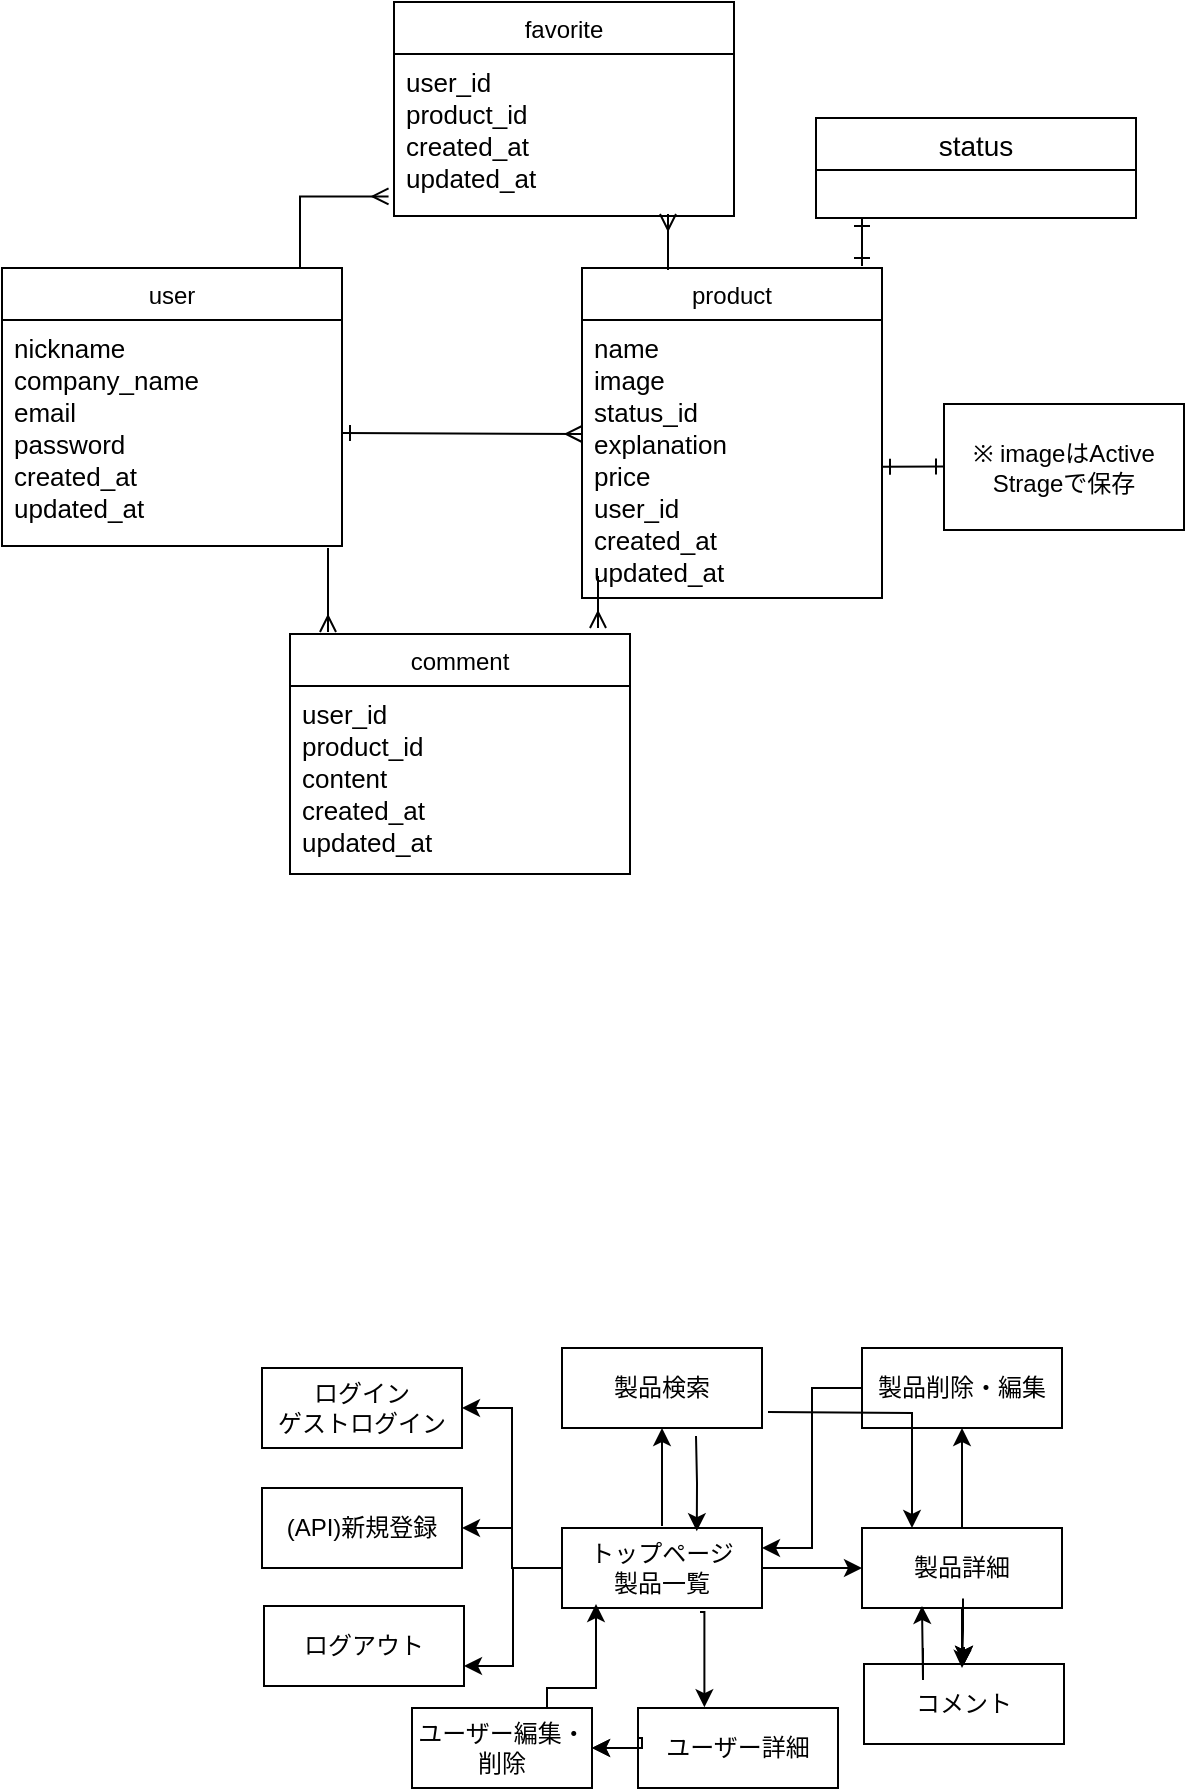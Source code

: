 <mxfile version="13.10.0" type="embed">
    <diagram id="DbairKLtxrTlUCz_Zngp" name="ページ1">
        <mxGraphModel dx="1268" dy="2077" grid="1" gridSize="10" guides="1" tooltips="1" connect="1" arrows="1" fold="1" page="1" pageScale="1" pageWidth="827" pageHeight="1169" math="0" shadow="0">
            <root>
                <mxCell id="0"/>
                <mxCell id="1" parent="0"/>
                <mxCell id="2" style="edgeStyle=orthogonalEdgeStyle;rounded=0;orthogonalLoop=1;jettySize=auto;html=1;exitX=0;exitY=0.5;exitDx=0;exitDy=0;entryX=1;entryY=0.5;entryDx=0;entryDy=0;startArrow=none;startFill=0;endArrow=classic;endFill=1;" edge="1" parent="1" source="5" target="15">
                    <mxGeometry relative="1" as="geometry"/>
                </mxCell>
                <mxCell id="3" style="edgeStyle=orthogonalEdgeStyle;rounded=0;orthogonalLoop=1;jettySize=auto;html=1;exitX=0;exitY=0.5;exitDx=0;exitDy=0;entryX=1;entryY=0.75;entryDx=0;entryDy=0;startArrow=none;startFill=0;endArrow=classic;endFill=1;" edge="1" parent="1" source="5" target="17">
                    <mxGeometry relative="1" as="geometry"/>
                </mxCell>
                <mxCell id="4" style="edgeStyle=orthogonalEdgeStyle;rounded=0;orthogonalLoop=1;jettySize=auto;html=1;entryX=1;entryY=0.5;entryDx=0;entryDy=0;startArrow=none;startFill=0;endArrow=classic;endFill=1;" edge="1" parent="1" source="5" target="16">
                    <mxGeometry relative="1" as="geometry"/>
                </mxCell>
                <mxCell id="5" value="トップページ&lt;br&gt;製品一覧" style="whiteSpace=wrap;html=1;align=center;" vertex="1" parent="1">
                    <mxGeometry x="377" y="-392" width="100" height="40" as="geometry"/>
                </mxCell>
                <mxCell id="6" style="edgeStyle=orthogonalEdgeStyle;rounded=0;orthogonalLoop=1;jettySize=auto;html=1;exitX=0.5;exitY=1;exitDx=0;exitDy=0;endArrow=none;endFill=0;strokeWidth=1;targetPerimeterSpacing=1;sourcePerimeterSpacing=1;startArrow=classic;startFill=1;" edge="1" parent="1" source="7" target="5">
                    <mxGeometry relative="1" as="geometry"/>
                </mxCell>
                <mxCell id="7" value="製品検索" style="whiteSpace=wrap;html=1;align=center;" vertex="1" parent="1">
                    <mxGeometry x="377" y="-482" width="100" height="40" as="geometry"/>
                </mxCell>
                <mxCell id="8" value="製品削除・編集" style="whiteSpace=wrap;html=1;align=center;" vertex="1" parent="1">
                    <mxGeometry x="527" y="-482" width="100" height="40" as="geometry"/>
                </mxCell>
                <mxCell id="9" style="edgeStyle=orthogonalEdgeStyle;rounded=0;orthogonalLoop=1;jettySize=auto;html=1;exitX=0;exitY=0.5;exitDx=0;exitDy=0;entryX=1;entryY=0.5;entryDx=0;entryDy=0;startArrow=classic;startFill=1;endArrow=none;endFill=0;" edge="1" parent="1" source="14" target="5">
                    <mxGeometry relative="1" as="geometry"/>
                </mxCell>
                <mxCell id="10" style="edgeStyle=orthogonalEdgeStyle;rounded=0;orthogonalLoop=1;jettySize=auto;html=1;exitX=0.5;exitY=0;exitDx=0;exitDy=0;startArrow=none;startFill=0;endArrow=classic;endFill=1;" edge="1" parent="1" source="14" target="8">
                    <mxGeometry relative="1" as="geometry"/>
                </mxCell>
                <mxCell id="11" value="" style="edgeStyle=orthogonalEdgeStyle;rounded=0;orthogonalLoop=1;jettySize=auto;html=1;" edge="1" parent="1" source="14" target="20">
                    <mxGeometry relative="1" as="geometry"/>
                </mxCell>
                <mxCell id="12" value="" style="edgeStyle=orthogonalEdgeStyle;rounded=0;orthogonalLoop=1;jettySize=auto;html=1;" edge="1" parent="1" source="14" target="20">
                    <mxGeometry relative="1" as="geometry"/>
                </mxCell>
                <mxCell id="13" value="" style="edgeStyle=orthogonalEdgeStyle;rounded=0;orthogonalLoop=1;jettySize=auto;html=1;" edge="1" parent="1" source="14" target="20">
                    <mxGeometry relative="1" as="geometry"/>
                </mxCell>
                <mxCell id="14" value="製品詳細" style="whiteSpace=wrap;html=1;align=center;" vertex="1" parent="1">
                    <mxGeometry x="527" y="-392" width="100" height="40" as="geometry"/>
                </mxCell>
                <mxCell id="15" value="ログイン&lt;br&gt;ゲストログイン" style="whiteSpace=wrap;html=1;align=center;" vertex="1" parent="1">
                    <mxGeometry x="227" y="-472" width="100" height="40" as="geometry"/>
                </mxCell>
                <mxCell id="16" value="(API)新規登録" style="whiteSpace=wrap;html=1;align=center;" vertex="1" parent="1">
                    <mxGeometry x="227" y="-412" width="100" height="40" as="geometry"/>
                </mxCell>
                <mxCell id="17" value="ログアウト" style="whiteSpace=wrap;html=1;align=center;" vertex="1" parent="1">
                    <mxGeometry x="228" y="-353" width="100" height="40" as="geometry"/>
                </mxCell>
                <mxCell id="18" style="edgeStyle=orthogonalEdgeStyle;rounded=0;orthogonalLoop=1;jettySize=auto;html=1;exitX=0;exitY=0.5;exitDx=0;exitDy=0;startArrow=none;startFill=0;endArrow=classic;endFill=1;entryX=1;entryY=0.25;entryDx=0;entryDy=0;" edge="1" parent="1" source="8" target="5">
                    <mxGeometry relative="1" as="geometry">
                        <mxPoint x="517" y="-402" as="sourcePoint"/>
                        <mxPoint x="517" y="-452" as="targetPoint"/>
                    </mxGeometry>
                </mxCell>
                <mxCell id="19" style="edgeStyle=orthogonalEdgeStyle;rounded=0;orthogonalLoop=1;jettySize=auto;html=1;startArrow=none;startFill=0;endArrow=classic;endFill=1;entryX=0.674;entryY=0.04;entryDx=0;entryDy=0;entryPerimeter=0;" edge="1" parent="1" target="5">
                    <mxGeometry relative="1" as="geometry">
                        <mxPoint x="444" y="-438" as="sourcePoint"/>
                        <mxPoint x="487" y="-372" as="targetPoint"/>
                    </mxGeometry>
                </mxCell>
                <mxCell id="20" value="コメント" style="whiteSpace=wrap;html=1;align=center;" vertex="1" parent="1">
                    <mxGeometry x="528" y="-324" width="100" height="40" as="geometry"/>
                </mxCell>
                <mxCell id="21" style="edgeStyle=orthogonalEdgeStyle;rounded=0;orthogonalLoop=1;jettySize=auto;html=1;startArrow=none;startFill=0;endArrow=classic;endFill=1;" edge="1" parent="1">
                    <mxGeometry relative="1" as="geometry">
                        <mxPoint x="577.5" y="-356.8" as="sourcePoint"/>
                        <mxPoint x="577" y="-322" as="targetPoint"/>
                        <Array as="points">
                            <mxPoint x="577.5" y="-340.8"/>
                            <mxPoint x="577.5" y="-340.8"/>
                        </Array>
                    </mxGeometry>
                </mxCell>
                <mxCell id="22" value="user" style="swimlane;fontStyle=0;childLayout=stackLayout;horizontal=1;startSize=26;fillColor=none;horizontalStack=0;resizeParent=1;resizeParentMax=0;resizeLast=0;collapsible=1;marginBottom=0;" vertex="1" parent="1">
                    <mxGeometry x="97" y="-1022" width="170" height="139" as="geometry">
                        <mxRectangle x="100" y="180" width="60" height="26" as="alternateBounds"/>
                    </mxGeometry>
                </mxCell>
                <mxCell id="23" style="edgeStyle=orthogonalEdgeStyle;rounded=0;orthogonalLoop=1;jettySize=auto;html=1;endArrow=ERmany;endFill=0;strokeWidth=1;entryX=-0.016;entryY=0.879;entryDx=0;entryDy=0;entryPerimeter=0;" edge="1" parent="22" target="36">
                    <mxGeometry relative="1" as="geometry">
                        <mxPoint x="149" as="sourcePoint"/>
                        <mxPoint x="149" y="42" as="targetPoint"/>
                        <Array as="points">
                            <mxPoint x="149" y="-36"/>
                        </Array>
                    </mxGeometry>
                </mxCell>
                <mxCell id="24" value="nickname&#10;company_name&#10;email&#10;password&#10;created_at&#10;updated_at" style="text;strokeColor=none;fillColor=none;align=left;verticalAlign=top;spacingLeft=4;spacingRight=4;overflow=hidden;rotatable=0;points=[[0,0.5],[1,0.5]];portConstraint=eastwest;fontSize=13;" vertex="1" parent="22">
                    <mxGeometry y="26" width="170" height="113" as="geometry"/>
                </mxCell>
                <mxCell id="25" value="product" style="swimlane;fontStyle=0;childLayout=stackLayout;horizontal=1;startSize=26;fillColor=none;horizontalStack=0;resizeParent=1;resizeParentMax=0;resizeLast=0;collapsible=1;marginBottom=0;" vertex="1" parent="1">
                    <mxGeometry x="387" y="-1022" width="150" height="165" as="geometry">
                        <mxRectangle x="100" y="180" width="60" height="26" as="alternateBounds"/>
                    </mxGeometry>
                </mxCell>
                <mxCell id="26" value="name&#10;image&#10;status_id&#10;explanation&#10;price&#10;user_id&#10;created_at&#10;updated_at" style="text;strokeColor=none;fillColor=none;align=left;verticalAlign=top;spacingLeft=4;spacingRight=4;overflow=hidden;rotatable=0;points=[[0,0.5],[1,0.5]];portConstraint=eastwest;fontSize=13;" vertex="1" parent="25">
                    <mxGeometry y="26" width="150" height="139" as="geometry"/>
                </mxCell>
                <mxCell id="27" style="edgeStyle=orthogonalEdgeStyle;rounded=0;orthogonalLoop=1;jettySize=auto;html=1;exitX=1;exitY=0.5;exitDx=0;exitDy=0;endArrow=ERmany;endFill=0;startArrow=ERone;startFill=0;" edge="1" parent="1" source="24">
                    <mxGeometry relative="1" as="geometry">
                        <mxPoint x="387" y="-939" as="targetPoint"/>
                        <Array as="points">
                            <mxPoint x="387" y="-939"/>
                        </Array>
                    </mxGeometry>
                </mxCell>
                <mxCell id="28" value="status" style="swimlane;fontStyle=0;childLayout=stackLayout;horizontal=1;startSize=26;horizontalStack=0;resizeParent=1;resizeParentMax=0;resizeLast=0;collapsible=1;marginBottom=0;align=center;fontSize=14;" vertex="1" parent="1">
                    <mxGeometry x="504" y="-1097" width="160" height="50" as="geometry"/>
                </mxCell>
                <mxCell id="29" value="※ imageはActive Strageで保存" style="rounded=0;whiteSpace=wrap;html=1;" vertex="1" parent="1">
                    <mxGeometry x="568" y="-954" width="120" height="63" as="geometry"/>
                </mxCell>
                <mxCell id="30" style="edgeStyle=orthogonalEdgeStyle;rounded=0;orthogonalLoop=1;jettySize=auto;html=1;exitX=0.5;exitY=0;exitDx=0;exitDy=0;entryX=0;entryY=0.5;entryDx=0;entryDy=0;endArrow=ERone;endFill=0;startArrow=ERone;startFill=0;" edge="1" parent="1" target="29">
                    <mxGeometry relative="1" as="geometry">
                        <mxPoint x="537" y="-922.68" as="sourcePoint"/>
                        <mxPoint x="739.05" y="-995" as="targetPoint"/>
                    </mxGeometry>
                </mxCell>
                <mxCell id="31" value="comment" style="swimlane;fontStyle=0;childLayout=stackLayout;horizontal=1;startSize=26;fillColor=none;horizontalStack=0;resizeParent=1;resizeParentMax=0;resizeLast=0;collapsible=1;marginBottom=0;" vertex="1" parent="1">
                    <mxGeometry x="241" y="-839" width="170" height="120" as="geometry">
                        <mxRectangle x="100" y="180" width="60" height="26" as="alternateBounds"/>
                    </mxGeometry>
                </mxCell>
                <mxCell id="32" value="user_id&#10;product_id&#10;content&#10;created_at&#10;updated_at&#10;" style="text;strokeColor=none;fillColor=none;align=left;verticalAlign=top;spacingLeft=4;spacingRight=4;overflow=hidden;rotatable=0;points=[[0,0.5],[1,0.5]];portConstraint=eastwest;fontSize=13;" vertex="1" parent="31">
                    <mxGeometry y="26" width="170" height="94" as="geometry"/>
                </mxCell>
                <mxCell id="33" style="edgeStyle=orthogonalEdgeStyle;rounded=0;orthogonalLoop=1;jettySize=auto;html=1;endArrow=ERmany;endFill=0;strokeWidth=1;" edge="1" parent="1">
                    <mxGeometry relative="1" as="geometry">
                        <mxPoint x="260" y="-882" as="sourcePoint"/>
                        <mxPoint x="260" y="-840" as="targetPoint"/>
                        <Array as="points">
                            <mxPoint x="260" y="-872"/>
                            <mxPoint x="260" y="-872"/>
                        </Array>
                    </mxGeometry>
                </mxCell>
                <mxCell id="34" style="edgeStyle=orthogonalEdgeStyle;rounded=0;orthogonalLoop=1;jettySize=auto;html=1;endArrow=ERmany;endFill=0;strokeWidth=1;" edge="1" parent="1">
                    <mxGeometry relative="1" as="geometry">
                        <mxPoint x="395" y="-868" as="sourcePoint"/>
                        <mxPoint x="395" y="-842" as="targetPoint"/>
                        <Array as="points">
                            <mxPoint x="395" y="-868"/>
                            <mxPoint x="395" y="-868"/>
                        </Array>
                    </mxGeometry>
                </mxCell>
                <mxCell id="35" value="favorite" style="swimlane;fontStyle=0;childLayout=stackLayout;horizontal=1;startSize=26;fillColor=none;horizontalStack=0;resizeParent=1;resizeParentMax=0;resizeLast=0;collapsible=1;marginBottom=0;" vertex="1" parent="1">
                    <mxGeometry x="293" y="-1155" width="170" height="107" as="geometry">
                        <mxRectangle x="100" y="180" width="60" height="26" as="alternateBounds"/>
                    </mxGeometry>
                </mxCell>
                <mxCell id="36" value="user_id&#10;product_id&#10;created_at&#10;updated_at&#10;" style="text;strokeColor=none;fillColor=none;align=left;verticalAlign=top;spacingLeft=4;spacingRight=4;overflow=hidden;rotatable=0;points=[[0,0.5],[1,0.5]];portConstraint=eastwest;fontSize=13;" vertex="1" parent="35">
                    <mxGeometry y="26" width="170" height="81" as="geometry"/>
                </mxCell>
                <mxCell id="37" style="edgeStyle=orthogonalEdgeStyle;rounded=0;orthogonalLoop=1;jettySize=auto;html=1;endArrow=ERmany;endFill=0;strokeWidth=1;" edge="1" parent="35">
                    <mxGeometry relative="1" as="geometry">
                        <mxPoint x="137" y="134" as="sourcePoint"/>
                        <mxPoint x="137" y="106" as="targetPoint"/>
                        <Array as="points">
                            <mxPoint x="137" y="105.8"/>
                        </Array>
                    </mxGeometry>
                </mxCell>
                <mxCell id="38" style="edgeStyle=orthogonalEdgeStyle;rounded=0;orthogonalLoop=1;jettySize=auto;html=1;startArrow=none;startFill=0;endArrow=classic;endFill=1;" edge="1" parent="1">
                    <mxGeometry relative="1" as="geometry">
                        <mxPoint x="557.5" y="-332" as="sourcePoint"/>
                        <mxPoint x="557" y="-353" as="targetPoint"/>
                        <Array as="points">
                            <mxPoint x="557.5" y="-316"/>
                            <mxPoint x="557.5" y="-316"/>
                        </Array>
                    </mxGeometry>
                </mxCell>
                <mxCell id="39" value="" style="edgeStyle=orthogonalEdgeStyle;rounded=0;orthogonalLoop=1;jettySize=auto;html=1;" edge="1" parent="1" source="40" target="41">
                    <mxGeometry relative="1" as="geometry">
                        <Array as="points">
                            <mxPoint x="406" y="-282"/>
                            <mxPoint x="406" y="-282"/>
                        </Array>
                    </mxGeometry>
                </mxCell>
                <mxCell id="40" value="ユーザー詳細" style="whiteSpace=wrap;html=1;align=center;" vertex="1" parent="1">
                    <mxGeometry x="415" y="-302" width="100" height="40" as="geometry"/>
                </mxCell>
                <mxCell id="41" value="ユーザー編集・削除" style="whiteSpace=wrap;html=1;align=center;" vertex="1" parent="1">
                    <mxGeometry x="302" y="-302" width="90" height="40" as="geometry"/>
                </mxCell>
                <mxCell id="42" value="" style="edgeStyle=orthogonalEdgeStyle;rounded=0;orthogonalLoop=1;jettySize=auto;html=1;entryX=0.332;entryY=-0.01;entryDx=0;entryDy=0;entryPerimeter=0;" edge="1" parent="1" target="40">
                    <mxGeometry relative="1" as="geometry">
                        <mxPoint x="446" y="-350" as="sourcePoint"/>
                        <mxPoint x="447" y="-322" as="targetPoint"/>
                        <Array as="points">
                            <mxPoint x="448" y="-350"/>
                        </Array>
                    </mxGeometry>
                </mxCell>
                <mxCell id="43" value="" style="edgeStyle=orthogonalEdgeStyle;rounded=0;orthogonalLoop=1;jettySize=auto;html=1;entryX=1;entryY=0.5;entryDx=0;entryDy=0;" edge="1" parent="1" target="41">
                    <mxGeometry relative="1" as="geometry">
                        <mxPoint x="415" y="-287" as="sourcePoint"/>
                        <mxPoint x="417.2" y="-239.4" as="targetPoint"/>
                        <Array as="points">
                            <mxPoint x="417" y="-287"/>
                            <mxPoint x="417" y="-282"/>
                        </Array>
                    </mxGeometry>
                </mxCell>
                <mxCell id="44" value="" style="edgeStyle=orthogonalEdgeStyle;rounded=0;orthogonalLoop=1;jettySize=auto;html=1;exitX=0.75;exitY=0;exitDx=0;exitDy=0;" edge="1" parent="1" source="41">
                    <mxGeometry relative="1" as="geometry">
                        <mxPoint x="374.8" y="-312" as="sourcePoint"/>
                        <mxPoint x="394" y="-354" as="targetPoint"/>
                        <Array as="points">
                            <mxPoint x="370" y="-312"/>
                            <mxPoint x="394" y="-312"/>
                        </Array>
                    </mxGeometry>
                </mxCell>
                <mxCell id="45" style="edgeStyle=orthogonalEdgeStyle;rounded=0;orthogonalLoop=1;jettySize=auto;html=1;endArrow=ERone;endFill=0;startArrow=ERone;startFill=0;" edge="1" parent="1">
                    <mxGeometry relative="1" as="geometry">
                        <mxPoint x="527" y="-1023" as="sourcePoint"/>
                        <mxPoint x="527" y="-1047" as="targetPoint"/>
                        <Array as="points">
                            <mxPoint x="527" y="-1033"/>
                            <mxPoint x="527" y="-1033"/>
                        </Array>
                    </mxGeometry>
                </mxCell>
                <mxCell id="46" style="edgeStyle=orthogonalEdgeStyle;rounded=0;orthogonalLoop=1;jettySize=auto;html=1;startArrow=none;startFill=0;endArrow=classic;endFill=1;entryX=0.25;entryY=0;entryDx=0;entryDy=0;" edge="1" parent="1" target="14">
                    <mxGeometry relative="1" as="geometry">
                        <mxPoint x="480" y="-450" as="sourcePoint"/>
                        <mxPoint x="700" y="-380" as="targetPoint"/>
                    </mxGeometry>
                </mxCell>
            </root>
        </mxGraphModel>
    </diagram>
</mxfile>